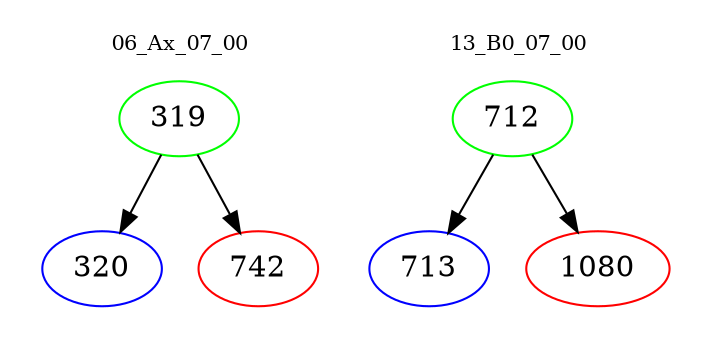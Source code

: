 digraph{
subgraph cluster_0 {
color = white
label = "06_Ax_07_00";
fontsize=10;
T0_319 [label="319", color="green"]
T0_319 -> T0_320 [color="black"]
T0_320 [label="320", color="blue"]
T0_319 -> T0_742 [color="black"]
T0_742 [label="742", color="red"]
}
subgraph cluster_1 {
color = white
label = "13_B0_07_00";
fontsize=10;
T1_712 [label="712", color="green"]
T1_712 -> T1_713 [color="black"]
T1_713 [label="713", color="blue"]
T1_712 -> T1_1080 [color="black"]
T1_1080 [label="1080", color="red"]
}
}
